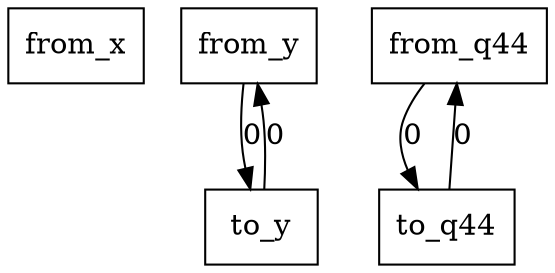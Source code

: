 digraph {
    graph [rankdir=TB
          ,bgcolor=transparent];
    node [shape=box
         ,fillcolor=white
         ,style=filled];
    0 [label=<from_x>];
    1 [label=<from_y>];
    2 [label=<from_q44>];
    3 [label=<to_y>];
    4 [label=<to_q44>];
    1 -> 3 [label=0];
    2 -> 4 [label=0];
    3 -> 1 [label=0];
    4 -> 2 [label=0];
}
